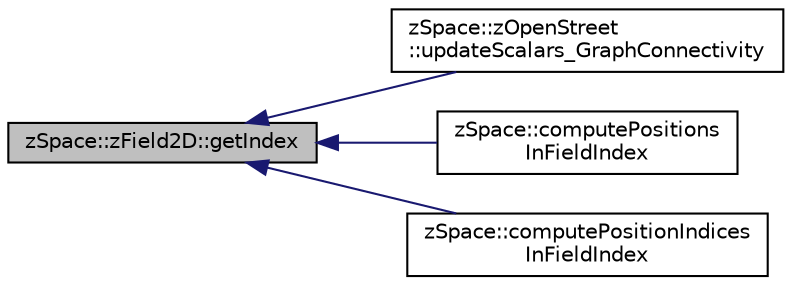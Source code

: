 digraph "zSpace::zField2D::getIndex"
{
  edge [fontname="Helvetica",fontsize="10",labelfontname="Helvetica",labelfontsize="10"];
  node [fontname="Helvetica",fontsize="10",shape=record];
  rankdir="LR";
  Node15 [label="zSpace::zField2D::getIndex",height=0.2,width=0.4,color="black", fillcolor="grey75", style="filled", fontcolor="black"];
  Node15 -> Node16 [dir="back",color="midnightblue",fontsize="10",style="solid",fontname="Helvetica"];
  Node16 [label="zSpace::zOpenStreet\l::updateScalars_GraphConnectivity",height=0.2,width=0.4,color="black", fillcolor="white", style="filled",URL="$classz_space_1_1z_open_street.html#a832d06aa1ecf8fed5e82b6447a0cf278",tooltip="This method updates the scalars in the scalar field based on input graph connectivity. "];
  Node15 -> Node17 [dir="back",color="midnightblue",fontsize="10",style="solid",fontname="Helvetica"];
  Node17 [label="zSpace::computePositions\lInFieldIndex",height=0.2,width=0.4,color="black", fillcolor="white", style="filled",URL="$group__z_field2_d_utilities.html#ga77605acb8c8722a5914d6aa834df482b",tooltip="This method computes the field index of each input position and stores them in a container per field ..."];
  Node15 -> Node18 [dir="back",color="midnightblue",fontsize="10",style="solid",fontname="Helvetica"];
  Node18 [label="zSpace::computePositionIndices\lInFieldIndex",height=0.2,width=0.4,color="black", fillcolor="white", style="filled",URL="$group__z_field2_d_utilities.html#gac86a8f27ccd43c0ac3356e44cf17f904",tooltip="This method computes the field index of each input position and stores the indicies in a container pe..."];
}
